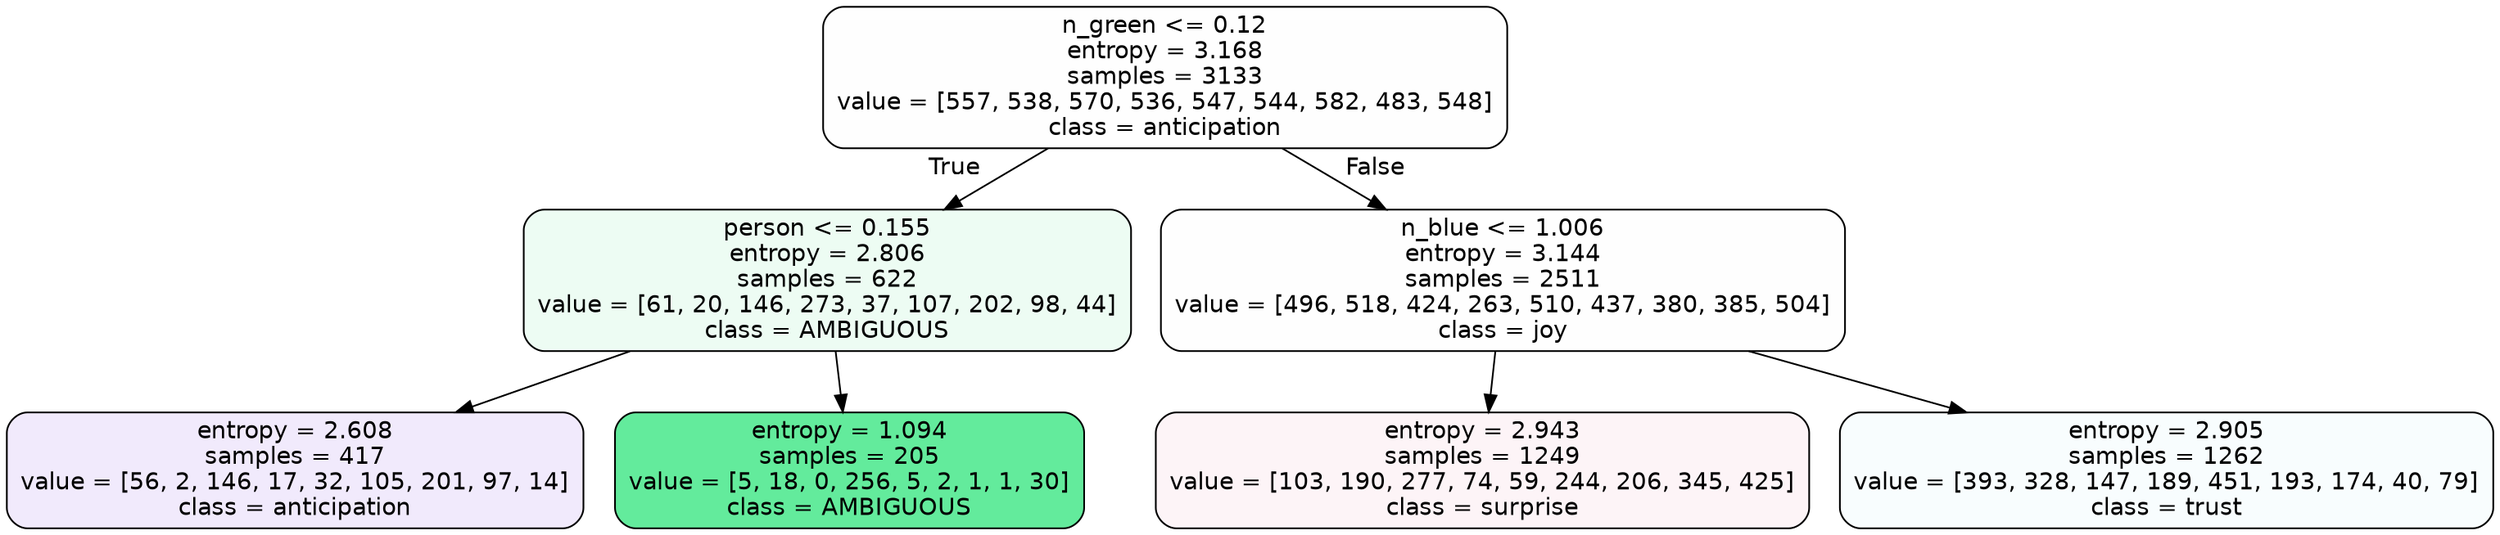 digraph Tree {
node [shape=box, style="filled, rounded", color="black", fontname=helvetica] ;
edge [fontname=helvetica] ;
0 [label="n_green <= 0.12\nentropy = 3.168\nsamples = 3133\nvalue = [557, 538, 570, 536, 547, 544, 582, 483, 548]\nclass = anticipation", fillcolor="#8139e501"] ;
1 [label="person <= 0.155\nentropy = 2.806\nsamples = 622\nvalue = [61, 20, 146, 273, 37, 107, 202, 98, 44]\nclass = AMBIGUOUS", fillcolor="#39e58117"] ;
0 -> 1 [labeldistance=2.5, labelangle=45, headlabel="True"] ;
2 [label="entropy = 2.608\nsamples = 417\nvalue = [56, 2, 146, 17, 32, 105, 201, 97, 14]\nclass = anticipation", fillcolor="#8139e51b"] ;
1 -> 2 ;
3 [label="entropy = 1.094\nsamples = 205\nvalue = [5, 18, 0, 256, 5, 2, 1, 1, 30]\nclass = AMBIGUOUS", fillcolor="#39e581c8"] ;
1 -> 3 ;
4 [label="n_blue <= 1.006\nentropy = 3.144\nsamples = 2511\nvalue = [496, 518, 424, 263, 510, 437, 380, 385, 504]\nclass = joy", fillcolor="#d7e53901"] ;
0 -> 4 [labeldistance=2.5, labelangle=-45, headlabel="False"] ;
5 [label="entropy = 2.943\nsamples = 1249\nvalue = [103, 190, 277, 74, 59, 244, 206, 345, 425]\nclass = surprise", fillcolor="#e539640d"] ;
4 -> 5 ;
6 [label="entropy = 2.905\nsamples = 1262\nvalue = [393, 328, 147, 189, 451, 193, 174, 40, 79]\nclass = trust", fillcolor="#39d7e509"] ;
4 -> 6 ;
}
